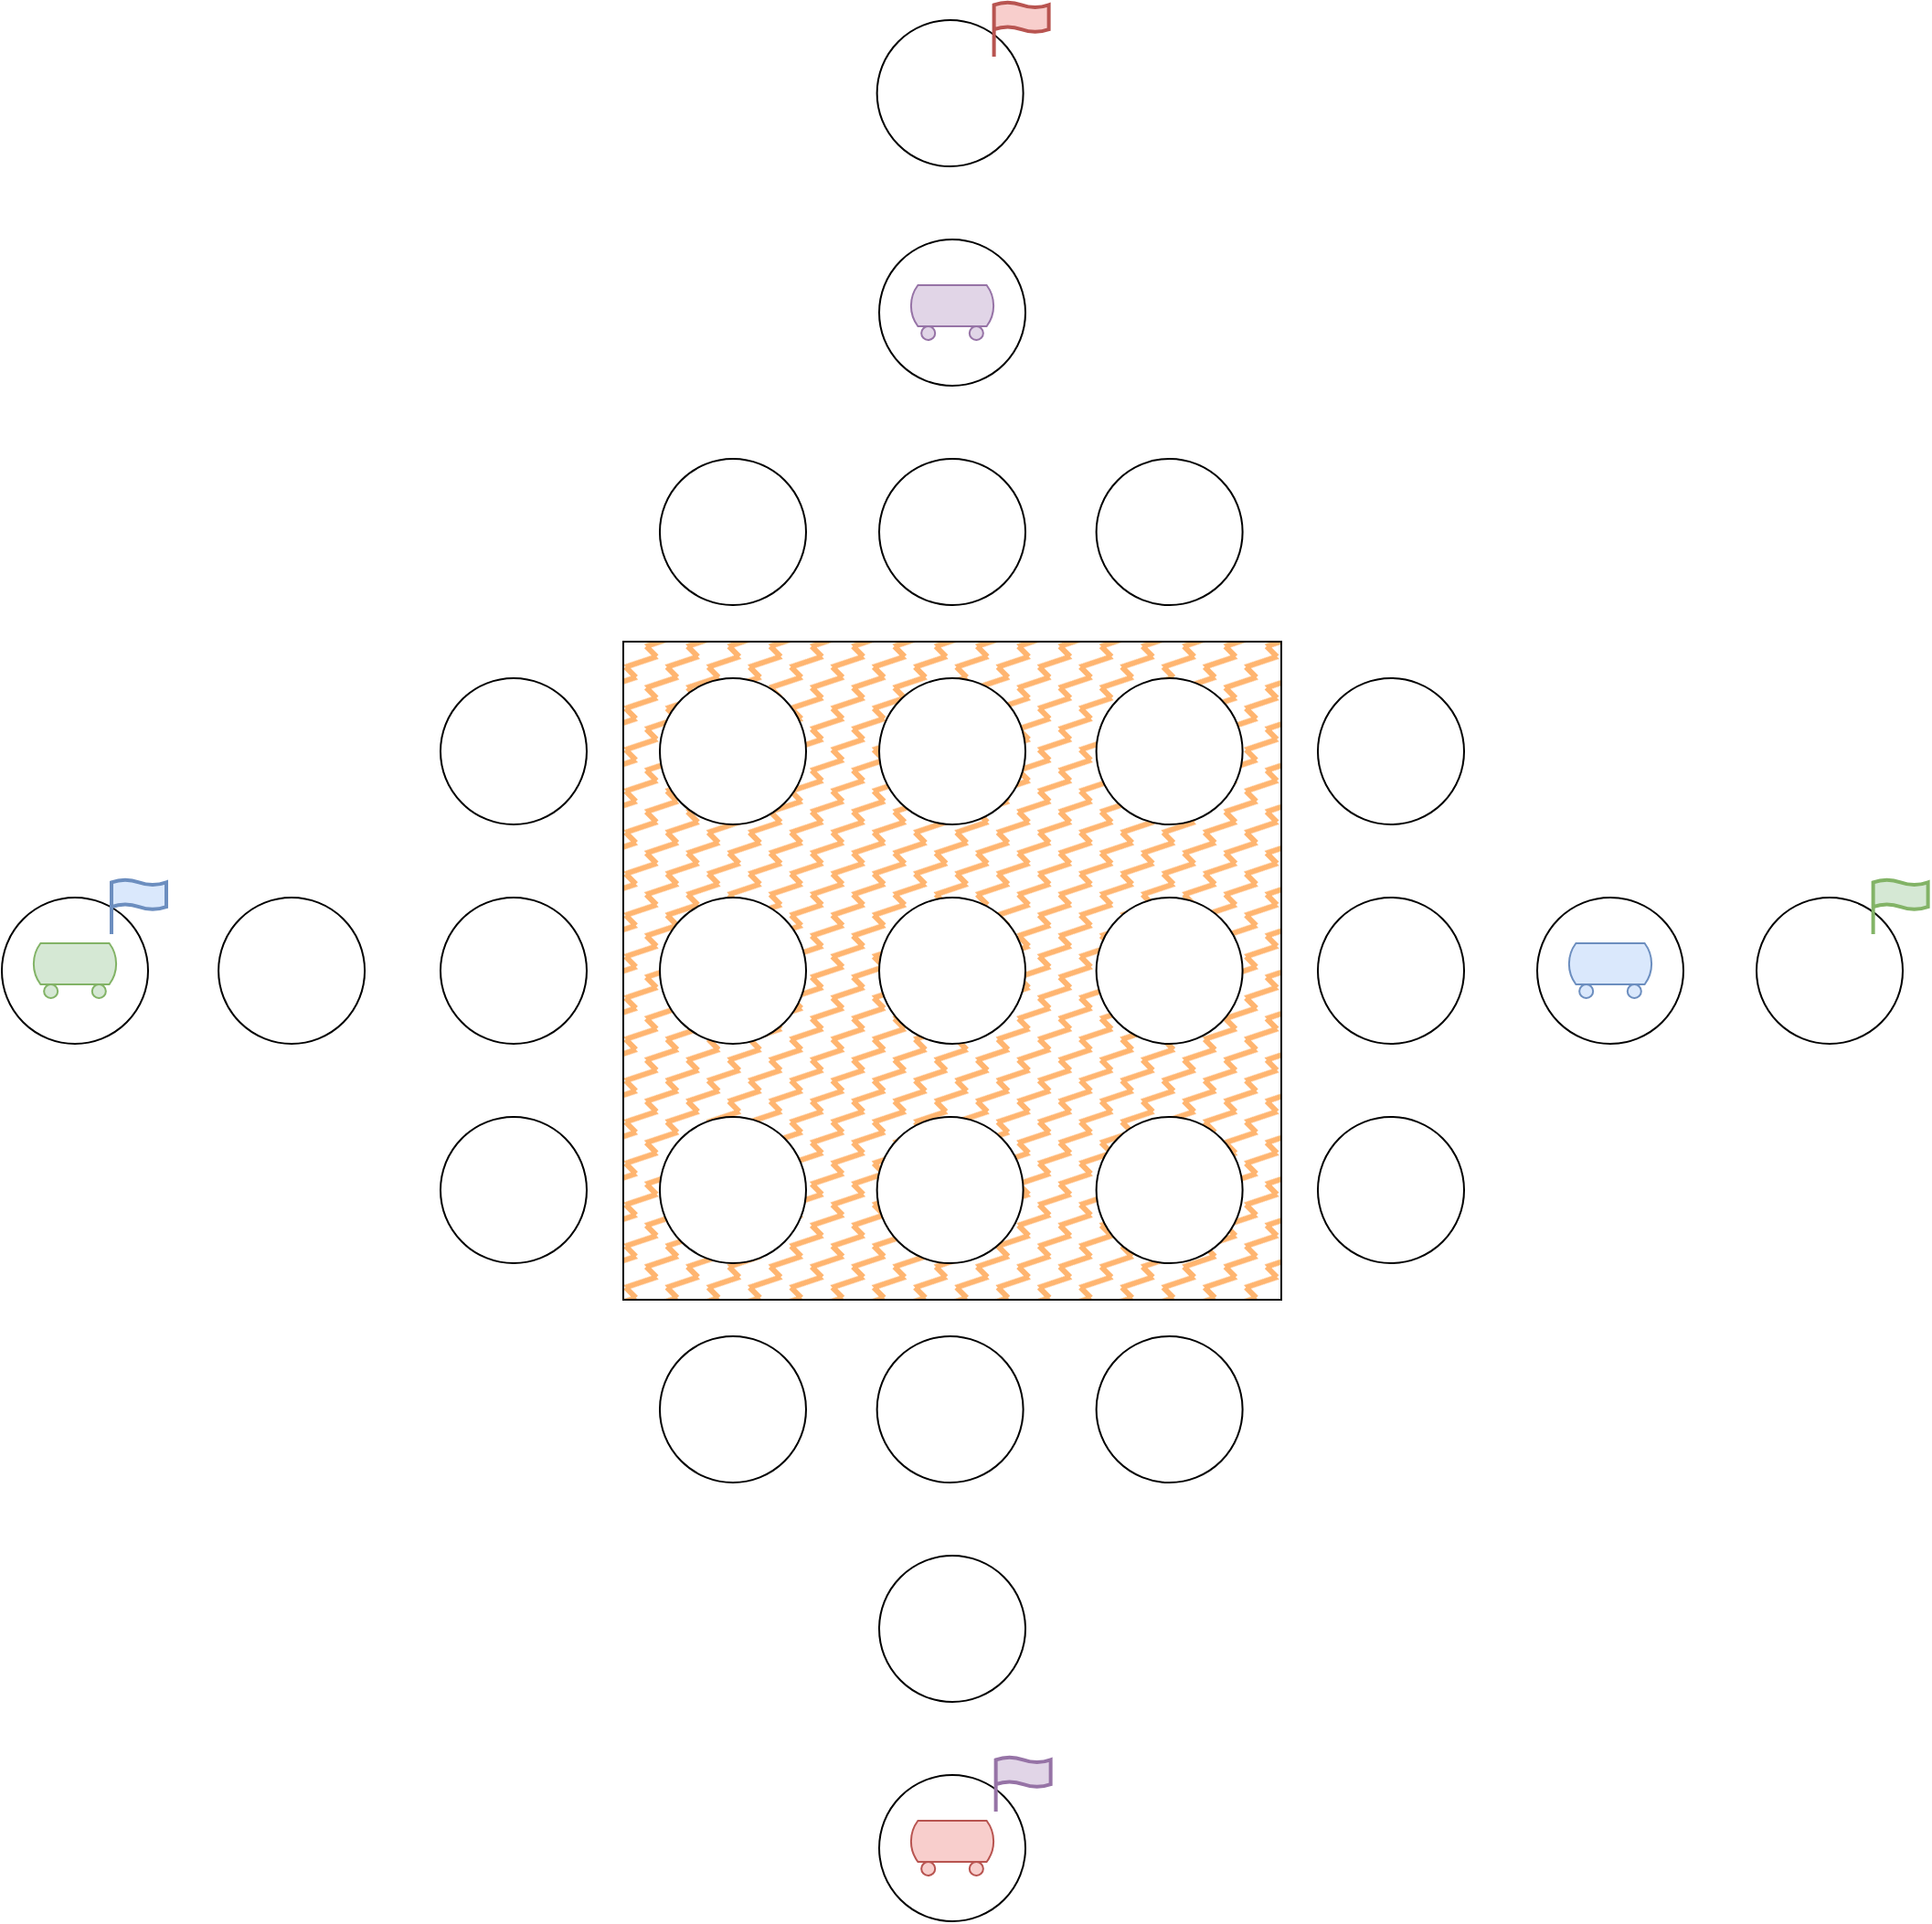 <mxfile version="20.3.0" type="device"><diagram id="sNhpX1KBIQue186PQM6a" name="Page-1"><mxGraphModel dx="2248" dy="2073" grid="1" gridSize="10" guides="1" tooltips="1" connect="1" arrows="1" fold="1" page="1" pageScale="1" pageWidth="827" pageHeight="1169" math="0" shadow="0"><root><mxCell id="0"/><mxCell id="1" parent="0"/><mxCell id="xb6kmYRZCAKWfvkbOnjx-83" value="" style="whiteSpace=wrap;html=1;aspect=fixed;fillStyle=zigzag-line;fillColor=#FFB570;" vertex="1" parent="1"><mxGeometry x="180" y="260" width="360" height="360" as="geometry"/></mxCell><mxCell id="xb6kmYRZCAKWfvkbOnjx-5" value="" style="ellipse;whiteSpace=wrap;html=1;aspect=fixed;" vertex="1" parent="1"><mxGeometry x="200" y="280" width="80" height="80" as="geometry"/></mxCell><mxCell id="xb6kmYRZCAKWfvkbOnjx-6" value="" style="ellipse;whiteSpace=wrap;html=1;aspect=fixed;" vertex="1" parent="1"><mxGeometry x="200" y="400" width="80" height="80" as="geometry"/></mxCell><mxCell id="xb6kmYRZCAKWfvkbOnjx-13" value="" style="ellipse;whiteSpace=wrap;html=1;aspect=fixed;" vertex="1" parent="1"><mxGeometry x="320" y="280" width="80" height="80" as="geometry"/></mxCell><mxCell id="xb6kmYRZCAKWfvkbOnjx-14" value="" style="ellipse;whiteSpace=wrap;html=1;aspect=fixed;" vertex="1" parent="1"><mxGeometry x="320" y="400" width="80" height="80" as="geometry"/></mxCell><mxCell id="xb6kmYRZCAKWfvkbOnjx-33" value="" style="ellipse;whiteSpace=wrap;html=1;aspect=fixed;" vertex="1" parent="1"><mxGeometry x="-41.45" y="400" width="80" height="80" as="geometry"/></mxCell><mxCell id="xb6kmYRZCAKWfvkbOnjx-37" value="" style="ellipse;whiteSpace=wrap;html=1;aspect=fixed;" vertex="1" parent="1"><mxGeometry x="318.81" y="640" width="80" height="80" as="geometry"/></mxCell><mxCell id="xb6kmYRZCAKWfvkbOnjx-38" value="" style="ellipse;whiteSpace=wrap;html=1;aspect=fixed;" vertex="1" parent="1"><mxGeometry x="199.99" y="640" width="80" height="80" as="geometry"/></mxCell><mxCell id="xb6kmYRZCAKWfvkbOnjx-57" value="" style="ellipse;whiteSpace=wrap;html=1;aspect=fixed;" vertex="1" parent="1"><mxGeometry x="199.99" y="520" width="80" height="80" as="geometry"/></mxCell><mxCell id="xb6kmYRZCAKWfvkbOnjx-58" value="" style="ellipse;whiteSpace=wrap;html=1;aspect=fixed;" vertex="1" parent="1"><mxGeometry x="80" y="400" width="80" height="80" as="geometry"/></mxCell><mxCell id="xb6kmYRZCAKWfvkbOnjx-61" value="" style="ellipse;whiteSpace=wrap;html=1;aspect=fixed;" vertex="1" parent="1"><mxGeometry x="438.81" y="280" width="80" height="80" as="geometry"/></mxCell><mxCell id="xb6kmYRZCAKWfvkbOnjx-62" value="" style="ellipse;whiteSpace=wrap;html=1;aspect=fixed;" vertex="1" parent="1"><mxGeometry x="320" y="160" width="80" height="80" as="geometry"/></mxCell><mxCell id="xb6kmYRZCAKWfvkbOnjx-65" value="" style="ellipse;whiteSpace=wrap;html=1;aspect=fixed;" vertex="1" parent="1"><mxGeometry x="318.81" y="520" width="80" height="80" as="geometry"/></mxCell><mxCell id="xb6kmYRZCAKWfvkbOnjx-66" value="" style="ellipse;whiteSpace=wrap;html=1;aspect=fixed;" vertex="1" parent="1"><mxGeometry x="438.81" y="400" width="80" height="80" as="geometry"/></mxCell><mxCell id="xb6kmYRZCAKWfvkbOnjx-67" value="" style="ellipse;whiteSpace=wrap;html=1;aspect=fixed;" vertex="1" parent="1"><mxGeometry x="438.81" y="520" width="80" height="80" as="geometry"/></mxCell><mxCell id="xb6kmYRZCAKWfvkbOnjx-68" value="" style="ellipse;whiteSpace=wrap;html=1;aspect=fixed;" vertex="1" parent="1"><mxGeometry x="560" y="400" width="80" height="80" as="geometry"/></mxCell><mxCell id="xb6kmYRZCAKWfvkbOnjx-69" value="" style="ellipse;whiteSpace=wrap;html=1;aspect=fixed;" vertex="1" parent="1"><mxGeometry x="80" y="520" width="80" height="80" as="geometry"/></mxCell><mxCell id="xb6kmYRZCAKWfvkbOnjx-70" value="" style="ellipse;whiteSpace=wrap;html=1;aspect=fixed;" vertex="1" parent="1"><mxGeometry x="320" y="760" width="80" height="80" as="geometry"/></mxCell><mxCell id="xb6kmYRZCAKWfvkbOnjx-71" value="" style="ellipse;whiteSpace=wrap;html=1;aspect=fixed;" vertex="1" parent="1"><mxGeometry x="438.81" y="640" width="80" height="80" as="geometry"/></mxCell><mxCell id="xb6kmYRZCAKWfvkbOnjx-72" value="" style="ellipse;whiteSpace=wrap;html=1;aspect=fixed;" vertex="1" parent="1"><mxGeometry x="560" y="520" width="80" height="80" as="geometry"/></mxCell><mxCell id="xb6kmYRZCAKWfvkbOnjx-73" value="" style="ellipse;whiteSpace=wrap;html=1;aspect=fixed;" vertex="1" parent="1"><mxGeometry x="680" y="400" width="80" height="80" as="geometry"/></mxCell><mxCell id="xb6kmYRZCAKWfvkbOnjx-74" value="" style="ellipse;whiteSpace=wrap;html=1;aspect=fixed;" vertex="1" parent="1"><mxGeometry x="560" y="280" width="80" height="80" as="geometry"/></mxCell><mxCell id="xb6kmYRZCAKWfvkbOnjx-75" value="" style="ellipse;whiteSpace=wrap;html=1;aspect=fixed;" vertex="1" parent="1"><mxGeometry x="438.81" y="160" width="80" height="80" as="geometry"/></mxCell><mxCell id="xb6kmYRZCAKWfvkbOnjx-76" value="" style="ellipse;whiteSpace=wrap;html=1;aspect=fixed;" vertex="1" parent="1"><mxGeometry x="320" y="40" width="80" height="80" as="geometry"/></mxCell><mxCell id="xb6kmYRZCAKWfvkbOnjx-77" value="" style="ellipse;whiteSpace=wrap;html=1;aspect=fixed;" vertex="1" parent="1"><mxGeometry x="199.99" y="160" width="80" height="80" as="geometry"/></mxCell><mxCell id="xb6kmYRZCAKWfvkbOnjx-78" value="" style="ellipse;whiteSpace=wrap;html=1;aspect=fixed;" vertex="1" parent="1"><mxGeometry x="80" y="280" width="80" height="80" as="geometry"/></mxCell><mxCell id="xb6kmYRZCAKWfvkbOnjx-80" value="" style="group" vertex="1" connectable="0" parent="1"><mxGeometry x="-160" y="390" width="90" height="90" as="geometry"/></mxCell><mxCell id="xb6kmYRZCAKWfvkbOnjx-2" value="" style="ellipse;whiteSpace=wrap;html=1;aspect=fixed;" vertex="1" parent="xb6kmYRZCAKWfvkbOnjx-80"><mxGeometry y="10" width="80" height="80" as="geometry"/></mxCell><mxCell id="xb6kmYRZCAKWfvkbOnjx-41" value="" style="html=1;verticalLabelPosition=bottom;align=center;labelBackgroundColor=#ffffff;verticalAlign=top;strokeWidth=2;strokeColor=#6c8ebf;shadow=0;dashed=0;shape=mxgraph.ios7.icons.flag;fillColor=#dae8fc;" vertex="1" parent="xb6kmYRZCAKWfvkbOnjx-80"><mxGeometry x="60" width="30" height="30" as="geometry"/></mxCell><mxCell id="xb6kmYRZCAKWfvkbOnjx-50" value="" style="verticalLabelPosition=bottom;outlineConnect=0;align=center;dashed=0;html=1;verticalAlign=top;shape=mxgraph.pid.misc.tank_car,_tank_wagon;fillColor=#d5e8d4;strokeColor=#82b366;" vertex="1" parent="xb6kmYRZCAKWfvkbOnjx-80"><mxGeometry x="16.18" y="35" width="47.63" height="30" as="geometry"/></mxCell><mxCell id="xb6kmYRZCAKWfvkbOnjx-82" value="" style="group" vertex="1" connectable="0" parent="1"><mxGeometry x="320" y="870" width="93.82" height="90" as="geometry"/></mxCell><mxCell id="xb6kmYRZCAKWfvkbOnjx-25" value="" style="ellipse;whiteSpace=wrap;html=1;aspect=fixed;" vertex="1" parent="xb6kmYRZCAKWfvkbOnjx-82"><mxGeometry y="10" width="80" height="80" as="geometry"/></mxCell><mxCell id="xb6kmYRZCAKWfvkbOnjx-46" value="" style="html=1;verticalLabelPosition=bottom;align=center;labelBackgroundColor=#ffffff;verticalAlign=top;strokeWidth=2;strokeColor=#9673a6;shadow=0;dashed=0;shape=mxgraph.ios7.icons.flag;fillColor=#e1d5e7;" vertex="1" parent="xb6kmYRZCAKWfvkbOnjx-82"><mxGeometry x="63.82" width="30" height="30" as="geometry"/></mxCell><mxCell id="xb6kmYRZCAKWfvkbOnjx-53" value="" style="verticalLabelPosition=bottom;outlineConnect=0;align=center;dashed=0;html=1;verticalAlign=top;shape=mxgraph.pid.misc.tank_car,_tank_wagon;fillColor=#f8cecc;strokeColor=#b85450;" vertex="1" parent="xb6kmYRZCAKWfvkbOnjx-82"><mxGeometry x="16.19" y="35" width="47.63" height="30" as="geometry"/></mxCell><mxCell id="xb6kmYRZCAKWfvkbOnjx-1" value="" style="ellipse;whiteSpace=wrap;html=1;aspect=fixed;" vertex="1" parent="1"><mxGeometry x="800" y="400" width="80" height="80" as="geometry"/></mxCell><mxCell id="xb6kmYRZCAKWfvkbOnjx-42" value="" style="html=1;verticalLabelPosition=bottom;align=center;labelBackgroundColor=#ffffff;verticalAlign=top;strokeWidth=2;strokeColor=#82b366;shadow=0;dashed=0;shape=mxgraph.ios7.icons.flag;fillColor=#d5e8d4;" vertex="1" parent="1"><mxGeometry x="863.81" y="390" width="30" height="30" as="geometry"/></mxCell><mxCell id="xb6kmYRZCAKWfvkbOnjx-49" value="" style="verticalLabelPosition=bottom;outlineConnect=0;align=center;dashed=0;html=1;verticalAlign=top;shape=mxgraph.pid.misc.tank_car,_tank_wagon;fillColor=#dae8fc;strokeColor=#6c8ebf;" vertex="1" parent="1"><mxGeometry x="696.18" y="425" width="47.63" height="30" as="geometry"/></mxCell><mxCell id="xb6kmYRZCAKWfvkbOnjx-26" value="" style="ellipse;whiteSpace=wrap;html=1;aspect=fixed;" vertex="1" parent="1"><mxGeometry x="318.81" y="-80" width="80" height="80" as="geometry"/></mxCell><mxCell id="xb6kmYRZCAKWfvkbOnjx-45" value="" style="html=1;verticalLabelPosition=bottom;align=center;labelBackgroundColor=#ffffff;verticalAlign=top;strokeWidth=2;strokeColor=#b85450;shadow=0;dashed=0;shape=mxgraph.ios7.icons.flag;fillColor=#f8cecc;" vertex="1" parent="1"><mxGeometry x="382.81" y="-90" width="30" height="30" as="geometry"/></mxCell><mxCell id="xb6kmYRZCAKWfvkbOnjx-54" value="" style="verticalLabelPosition=bottom;outlineConnect=0;align=center;dashed=0;html=1;verticalAlign=top;shape=mxgraph.pid.misc.tank_car,_tank_wagon;fillColor=#e1d5e7;strokeColor=#9673a6;" vertex="1" parent="1"><mxGeometry x="336.19" y="65" width="47.63" height="30" as="geometry"/></mxCell></root></mxGraphModel></diagram></mxfile>